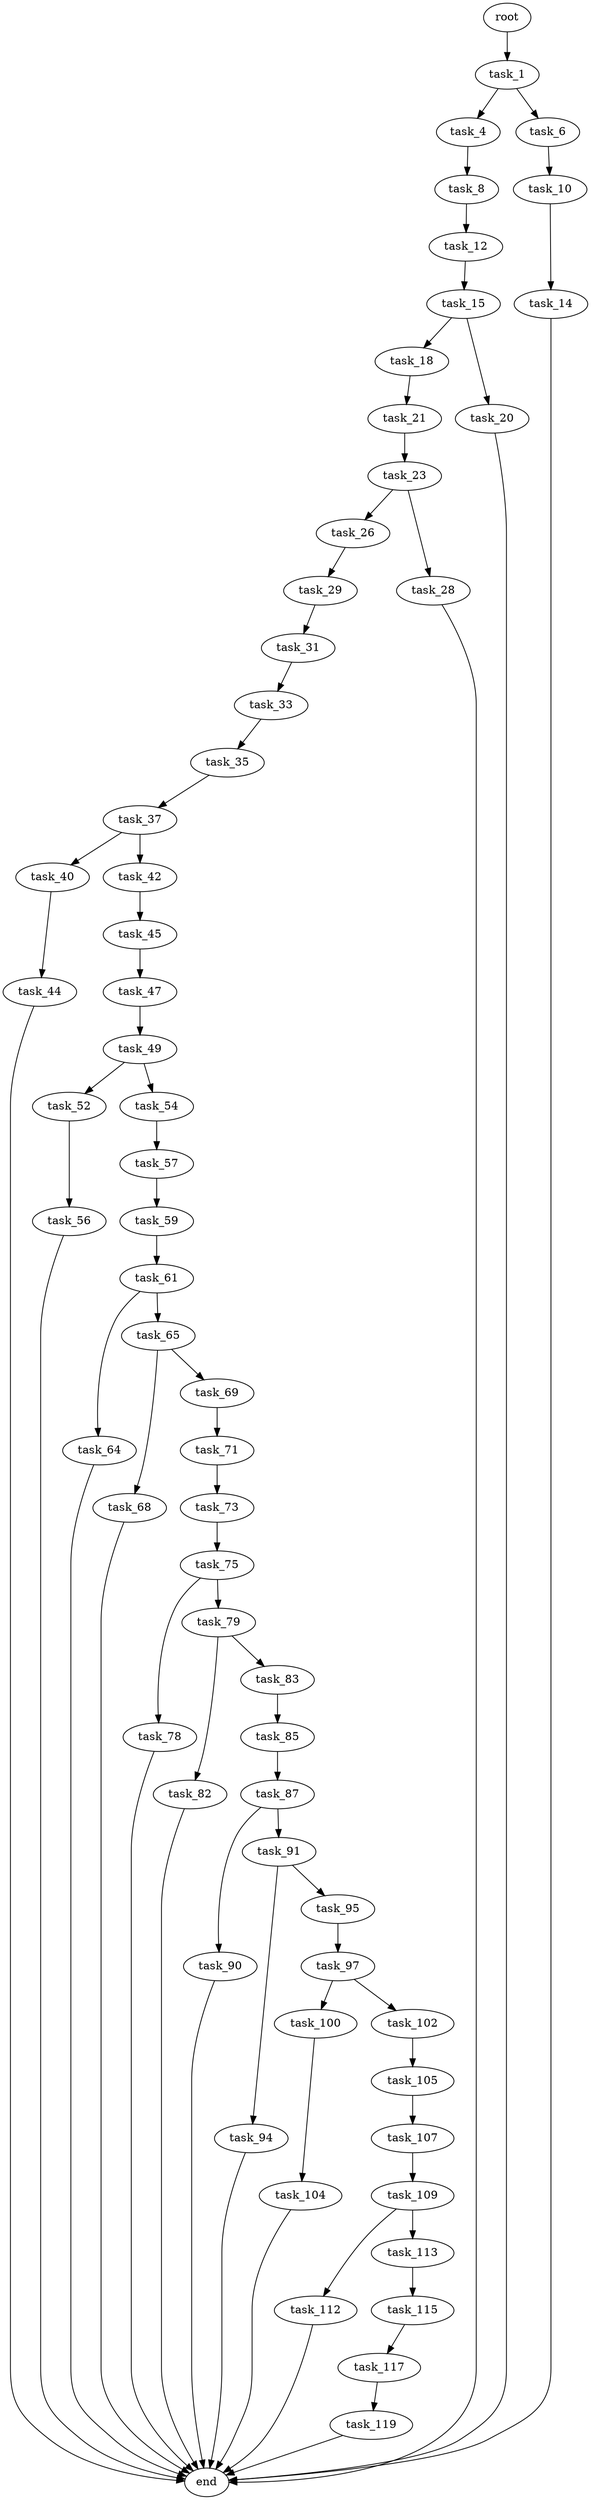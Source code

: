 digraph G {
  root [size="0.000000"];
  task_1 [size="12854203255.000000"];
  task_4 [size="994890361.000000"];
  task_6 [size="782757789696.000000"];
  task_8 [size="68719476736.000000"];
  task_10 [size="549755813888.000000"];
  task_12 [size="125714307572.000000"];
  task_14 [size="35702211912.000000"];
  task_15 [size="134217728000.000000"];
  end [size="0.000000"];
  task_18 [size="134217728000.000000"];
  task_20 [size="141376500494.000000"];
  task_21 [size="16968611259.000000"];
  task_23 [size="28991029248.000000"];
  task_26 [size="1482344048.000000"];
  task_28 [size="134217728000.000000"];
  task_29 [size="1669113664.000000"];
  task_31 [size="186495398394.000000"];
  task_33 [size="976129712331.000000"];
  task_35 [size="8193462081.000000"];
  task_37 [size="1073741824000.000000"];
  task_40 [size="549755813888.000000"];
  task_42 [size="134217728000.000000"];
  task_44 [size="890422315432.000000"];
  task_45 [size="662331453597.000000"];
  task_47 [size="19796223094.000000"];
  task_49 [size="601838984475.000000"];
  task_52 [size="13771077212.000000"];
  task_54 [size="937426712585.000000"];
  task_56 [size="782757789696.000000"];
  task_57 [size="8292885318.000000"];
  task_59 [size="68719476736.000000"];
  task_61 [size="3550575098.000000"];
  task_64 [size="21467670940.000000"];
  task_65 [size="114683450472.000000"];
  task_68 [size="231928233984.000000"];
  task_69 [size="134217728000.000000"];
  task_71 [size="8589934592.000000"];
  task_73 [size="782757789696.000000"];
  task_75 [size="549755813888.000000"];
  task_78 [size="68719476736.000000"];
  task_79 [size="14594317686.000000"];
  task_82 [size="62228722860.000000"];
  task_83 [size="782757789696.000000"];
  task_85 [size="3694084416.000000"];
  task_87 [size="671228306216.000000"];
  task_90 [size="231928233984.000000"];
  task_91 [size="231928233984.000000"];
  task_94 [size="231928233984.000000"];
  task_95 [size="231928233984.000000"];
  task_97 [size="1073741824000.000000"];
  task_100 [size="319625447120.000000"];
  task_102 [size="782757789696.000000"];
  task_104 [size="741284906.000000"];
  task_105 [size="9253517597.000000"];
  task_107 [size="8589934592.000000"];
  task_109 [size="15787175043.000000"];
  task_112 [size="8589934592.000000"];
  task_113 [size="12212853998.000000"];
  task_115 [size="1073741824000.000000"];
  task_117 [size="28991029248.000000"];
  task_119 [size="110548408050.000000"];

  root -> task_1 [size="1.000000"];
  task_1 -> task_4 [size="679477248.000000"];
  task_1 -> task_6 [size="679477248.000000"];
  task_4 -> task_8 [size="33554432.000000"];
  task_6 -> task_10 [size="679477248.000000"];
  task_8 -> task_12 [size="134217728.000000"];
  task_10 -> task_14 [size="536870912.000000"];
  task_12 -> task_15 [size="411041792.000000"];
  task_14 -> end [size="1.000000"];
  task_15 -> task_18 [size="209715200.000000"];
  task_15 -> task_20 [size="209715200.000000"];
  task_18 -> task_21 [size="209715200.000000"];
  task_20 -> end [size="1.000000"];
  task_21 -> task_23 [size="411041792.000000"];
  task_23 -> task_26 [size="75497472.000000"];
  task_23 -> task_28 [size="75497472.000000"];
  task_26 -> task_29 [size="33554432.000000"];
  task_28 -> end [size="1.000000"];
  task_29 -> task_31 [size="33554432.000000"];
  task_31 -> task_33 [size="209715200.000000"];
  task_33 -> task_35 [size="838860800.000000"];
  task_35 -> task_37 [size="301989888.000000"];
  task_37 -> task_40 [size="838860800.000000"];
  task_37 -> task_42 [size="838860800.000000"];
  task_40 -> task_44 [size="536870912.000000"];
  task_42 -> task_45 [size="209715200.000000"];
  task_44 -> end [size="1.000000"];
  task_45 -> task_47 [size="838860800.000000"];
  task_47 -> task_49 [size="536870912.000000"];
  task_49 -> task_52 [size="838860800.000000"];
  task_49 -> task_54 [size="838860800.000000"];
  task_52 -> task_56 [size="536870912.000000"];
  task_54 -> task_57 [size="679477248.000000"];
  task_56 -> end [size="1.000000"];
  task_57 -> task_59 [size="209715200.000000"];
  task_59 -> task_61 [size="134217728.000000"];
  task_61 -> task_64 [size="75497472.000000"];
  task_61 -> task_65 [size="75497472.000000"];
  task_64 -> end [size="1.000000"];
  task_65 -> task_68 [size="134217728.000000"];
  task_65 -> task_69 [size="134217728.000000"];
  task_68 -> end [size="1.000000"];
  task_69 -> task_71 [size="209715200.000000"];
  task_71 -> task_73 [size="33554432.000000"];
  task_73 -> task_75 [size="679477248.000000"];
  task_75 -> task_78 [size="536870912.000000"];
  task_75 -> task_79 [size="536870912.000000"];
  task_78 -> end [size="1.000000"];
  task_79 -> task_82 [size="33554432.000000"];
  task_79 -> task_83 [size="33554432.000000"];
  task_82 -> end [size="1.000000"];
  task_83 -> task_85 [size="679477248.000000"];
  task_85 -> task_87 [size="134217728.000000"];
  task_87 -> task_90 [size="536870912.000000"];
  task_87 -> task_91 [size="536870912.000000"];
  task_90 -> end [size="1.000000"];
  task_91 -> task_94 [size="301989888.000000"];
  task_91 -> task_95 [size="301989888.000000"];
  task_94 -> end [size="1.000000"];
  task_95 -> task_97 [size="301989888.000000"];
  task_97 -> task_100 [size="838860800.000000"];
  task_97 -> task_102 [size="838860800.000000"];
  task_100 -> task_104 [size="301989888.000000"];
  task_102 -> task_105 [size="679477248.000000"];
  task_104 -> end [size="1.000000"];
  task_105 -> task_107 [size="411041792.000000"];
  task_107 -> task_109 [size="33554432.000000"];
  task_109 -> task_112 [size="679477248.000000"];
  task_109 -> task_113 [size="679477248.000000"];
  task_112 -> end [size="1.000000"];
  task_113 -> task_115 [size="679477248.000000"];
  task_115 -> task_117 [size="838860800.000000"];
  task_117 -> task_119 [size="75497472.000000"];
  task_119 -> end [size="1.000000"];
}
